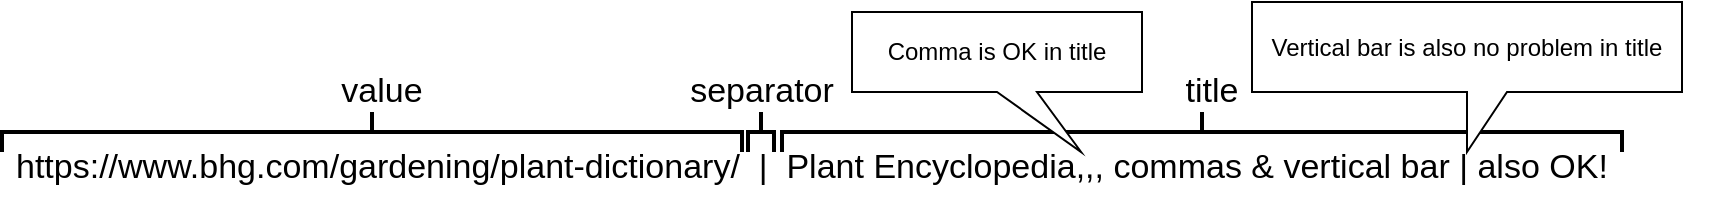 <mxfile version="24.8.4">
  <diagram name="ページ1" id="PXstXlsUZsiUCJ7R1IE_">
    <mxGraphModel dx="902" dy="593" grid="1" gridSize="10" guides="1" tooltips="1" connect="1" arrows="1" fold="1" page="1" pageScale="1" pageWidth="10" pageHeight="10" math="0" shadow="0">
      <root>
        <mxCell id="0" />
        <mxCell id="1" parent="0" />
        <mxCell id="9jFFZRmbadgfkpvkQ3bN-1" value="&lt;div style=&quot;font-size: 17px;&quot;&gt;&lt;span style=&quot;background-color: initial;&quot;&gt;https://www.bhg.com/gardening/plant-dictionary/&amp;nbsp; |&amp;nbsp; Plant Encyclopedia,,, commas &amp;amp; vertical bar | also OK!&amp;nbsp;&lt;/span&gt;&lt;/div&gt;" style="text;strokeColor=none;align=left;fillColor=none;html=1;verticalAlign=middle;whiteSpace=wrap;rounded=0;fontSize=17;" vertex="1" parent="1">
          <mxGeometry x="65" y="-45" width="860" height="45" as="geometry" />
        </mxCell>
        <mxCell id="9jFFZRmbadgfkpvkQ3bN-2" value="" style="strokeWidth=2;html=1;shape=mxgraph.flowchart.annotation_2;align=left;labelPosition=right;pointerEvents=1;direction=south;" vertex="1" parent="1">
          <mxGeometry x="60" y="-50" width="370" height="20" as="geometry" />
        </mxCell>
        <mxCell id="9jFFZRmbadgfkpvkQ3bN-3" value="" style="strokeWidth=2;html=1;shape=mxgraph.flowchart.annotation_2;align=left;labelPosition=right;pointerEvents=1;direction=south;" vertex="1" parent="1">
          <mxGeometry x="433" y="-50" width="13" height="20" as="geometry" />
        </mxCell>
        <mxCell id="9jFFZRmbadgfkpvkQ3bN-4" value="" style="strokeWidth=2;html=1;shape=mxgraph.flowchart.annotation_2;align=left;labelPosition=right;pointerEvents=1;direction=south;" vertex="1" parent="1">
          <mxGeometry x="450" y="-50" width="420" height="20" as="geometry" />
        </mxCell>
        <mxCell id="9jFFZRmbadgfkpvkQ3bN-5" value="value" style="text;html=1;align=center;verticalAlign=middle;whiteSpace=wrap;rounded=0;fontSize=17;" vertex="1" parent="1">
          <mxGeometry x="220" y="-75" width="60" height="30" as="geometry" />
        </mxCell>
        <mxCell id="9jFFZRmbadgfkpvkQ3bN-6" value="separator" style="text;html=1;align=center;verticalAlign=middle;whiteSpace=wrap;rounded=0;fontSize=17;" vertex="1" parent="1">
          <mxGeometry x="410" y="-75" width="60" height="30" as="geometry" />
        </mxCell>
        <mxCell id="9jFFZRmbadgfkpvkQ3bN-7" value="title" style="text;html=1;align=center;verticalAlign=middle;whiteSpace=wrap;rounded=0;fontSize=17;" vertex="1" parent="1">
          <mxGeometry x="635" y="-75" width="60" height="30" as="geometry" />
        </mxCell>
        <mxCell id="9jFFZRmbadgfkpvkQ3bN-13" value="Comma is OK in title" style="shape=callout;whiteSpace=wrap;html=1;perimeter=calloutPerimeter;position2=0.79;" vertex="1" parent="1">
          <mxGeometry x="485" y="-100" width="145" height="70" as="geometry" />
        </mxCell>
        <mxCell id="9jFFZRmbadgfkpvkQ3bN-15" value="Vertical bar is also no problem in title" style="shape=callout;whiteSpace=wrap;html=1;perimeter=calloutPerimeter;" vertex="1" parent="1">
          <mxGeometry x="685" y="-105" width="215" height="75" as="geometry" />
        </mxCell>
      </root>
    </mxGraphModel>
  </diagram>
</mxfile>
